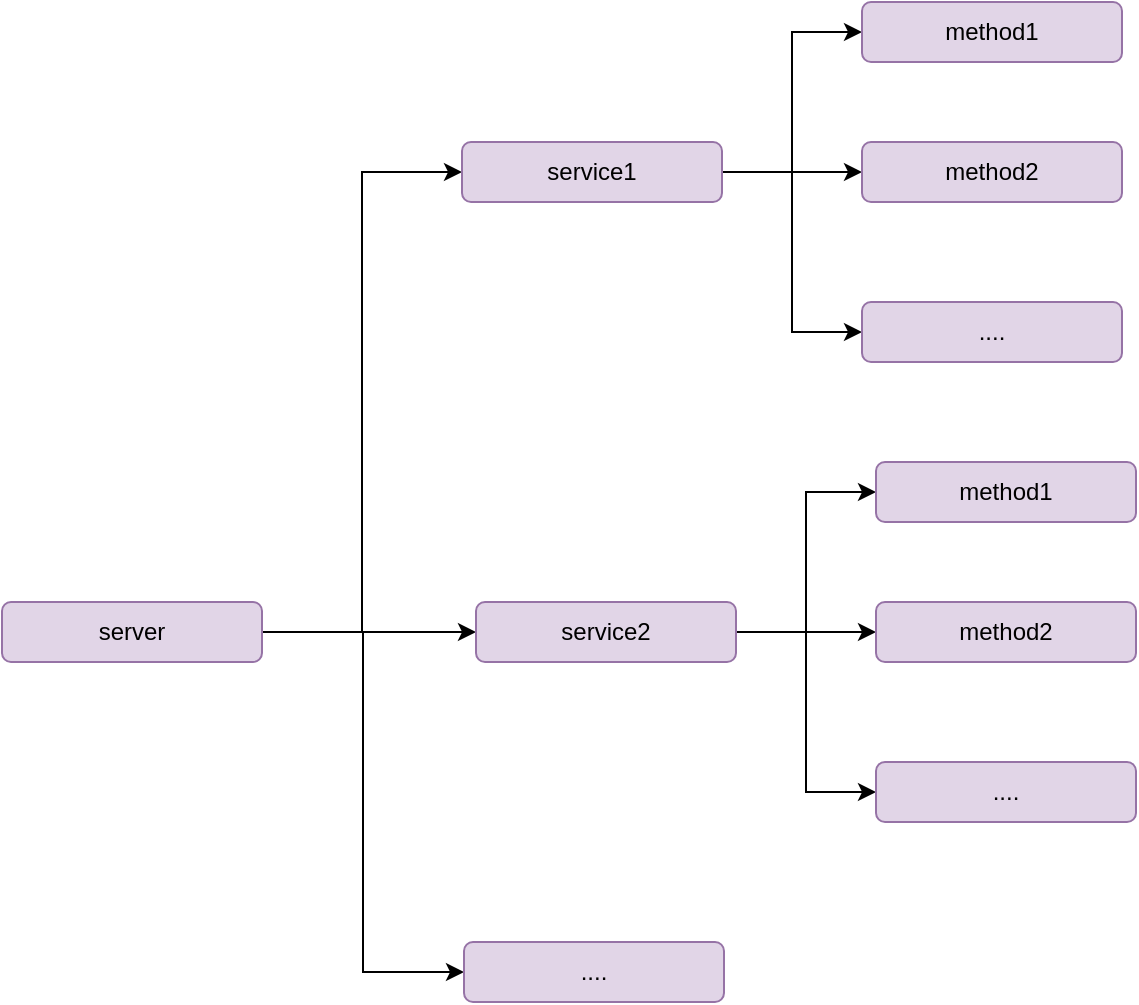 <mxfile version="20.3.0" type="device"><diagram id="iPh8n1ULfeGAvS4Ir4Yt" name="第 1 页"><mxGraphModel dx="1106" dy="816" grid="1" gridSize="10" guides="1" tooltips="1" connect="1" arrows="1" fold="1" page="1" pageScale="1" pageWidth="827" pageHeight="1169" math="0" shadow="0"><root><mxCell id="0"/><mxCell id="1" parent="0"/><mxCell id="-DMWkP5DTZyVMwxAbyjT-11" value="" style="edgeStyle=orthogonalEdgeStyle;rounded=0;orthogonalLoop=1;jettySize=auto;html=1;" edge="1" parent="1" source="-DMWkP5DTZyVMwxAbyjT-1" target="-DMWkP5DTZyVMwxAbyjT-6"><mxGeometry relative="1" as="geometry"/></mxCell><mxCell id="-DMWkP5DTZyVMwxAbyjT-12" style="edgeStyle=orthogonalEdgeStyle;rounded=0;orthogonalLoop=1;jettySize=auto;html=1;entryX=0;entryY=0.5;entryDx=0;entryDy=0;" edge="1" parent="1" source="-DMWkP5DTZyVMwxAbyjT-1" target="-DMWkP5DTZyVMwxAbyjT-2"><mxGeometry relative="1" as="geometry"/></mxCell><mxCell id="-DMWkP5DTZyVMwxAbyjT-13" style="edgeStyle=orthogonalEdgeStyle;rounded=0;orthogonalLoop=1;jettySize=auto;html=1;entryX=0;entryY=0.5;entryDx=0;entryDy=0;" edge="1" parent="1" source="-DMWkP5DTZyVMwxAbyjT-1" target="-DMWkP5DTZyVMwxAbyjT-10"><mxGeometry relative="1" as="geometry"/></mxCell><mxCell id="-DMWkP5DTZyVMwxAbyjT-1" value="server" style="rounded=1;whiteSpace=wrap;html=1;fillColor=#e1d5e7;strokeColor=#9673a6;" vertex="1" parent="1"><mxGeometry x="40" y="670" width="130" height="30" as="geometry"/></mxCell><mxCell id="-DMWkP5DTZyVMwxAbyjT-14" value="" style="edgeStyle=orthogonalEdgeStyle;rounded=0;orthogonalLoop=1;jettySize=auto;html=1;" edge="1" parent="1" source="-DMWkP5DTZyVMwxAbyjT-2" target="-DMWkP5DTZyVMwxAbyjT-5"><mxGeometry relative="1" as="geometry"/></mxCell><mxCell id="-DMWkP5DTZyVMwxAbyjT-18" style="edgeStyle=orthogonalEdgeStyle;rounded=0;orthogonalLoop=1;jettySize=auto;html=1;entryX=0;entryY=0.5;entryDx=0;entryDy=0;" edge="1" parent="1" source="-DMWkP5DTZyVMwxAbyjT-2" target="-DMWkP5DTZyVMwxAbyjT-3"><mxGeometry relative="1" as="geometry"/></mxCell><mxCell id="-DMWkP5DTZyVMwxAbyjT-19" style="edgeStyle=orthogonalEdgeStyle;rounded=0;orthogonalLoop=1;jettySize=auto;html=1;entryX=0;entryY=0.5;entryDx=0;entryDy=0;" edge="1" parent="1" source="-DMWkP5DTZyVMwxAbyjT-2" target="-DMWkP5DTZyVMwxAbyjT-4"><mxGeometry relative="1" as="geometry"/></mxCell><mxCell id="-DMWkP5DTZyVMwxAbyjT-2" value="service1" style="rounded=1;whiteSpace=wrap;html=1;fillColor=#e1d5e7;strokeColor=#9673a6;" vertex="1" parent="1"><mxGeometry x="270" y="440" width="130" height="30" as="geometry"/></mxCell><mxCell id="-DMWkP5DTZyVMwxAbyjT-3" value="method1" style="rounded=1;whiteSpace=wrap;html=1;fillColor=#e1d5e7;strokeColor=#9673a6;" vertex="1" parent="1"><mxGeometry x="470" y="370" width="130" height="30" as="geometry"/></mxCell><mxCell id="-DMWkP5DTZyVMwxAbyjT-4" value="...." style="rounded=1;whiteSpace=wrap;html=1;fillColor=#e1d5e7;strokeColor=#9673a6;" vertex="1" parent="1"><mxGeometry x="470" y="520" width="130" height="30" as="geometry"/></mxCell><mxCell id="-DMWkP5DTZyVMwxAbyjT-5" value="method2" style="rounded=1;whiteSpace=wrap;html=1;fillColor=#e1d5e7;strokeColor=#9673a6;" vertex="1" parent="1"><mxGeometry x="470" y="440" width="130" height="30" as="geometry"/></mxCell><mxCell id="-DMWkP5DTZyVMwxAbyjT-15" value="" style="edgeStyle=orthogonalEdgeStyle;rounded=0;orthogonalLoop=1;jettySize=auto;html=1;" edge="1" parent="1" source="-DMWkP5DTZyVMwxAbyjT-6" target="-DMWkP5DTZyVMwxAbyjT-9"><mxGeometry relative="1" as="geometry"/></mxCell><mxCell id="-DMWkP5DTZyVMwxAbyjT-16" style="edgeStyle=orthogonalEdgeStyle;rounded=0;orthogonalLoop=1;jettySize=auto;html=1;entryX=0;entryY=0.5;entryDx=0;entryDy=0;" edge="1" parent="1" source="-DMWkP5DTZyVMwxAbyjT-6" target="-DMWkP5DTZyVMwxAbyjT-7"><mxGeometry relative="1" as="geometry"/></mxCell><mxCell id="-DMWkP5DTZyVMwxAbyjT-17" style="edgeStyle=orthogonalEdgeStyle;rounded=0;orthogonalLoop=1;jettySize=auto;html=1;entryX=0;entryY=0.5;entryDx=0;entryDy=0;" edge="1" parent="1" source="-DMWkP5DTZyVMwxAbyjT-6" target="-DMWkP5DTZyVMwxAbyjT-8"><mxGeometry relative="1" as="geometry"/></mxCell><mxCell id="-DMWkP5DTZyVMwxAbyjT-6" value="service2" style="rounded=1;whiteSpace=wrap;html=1;fillColor=#e1d5e7;strokeColor=#9673a6;" vertex="1" parent="1"><mxGeometry x="277" y="670" width="130" height="30" as="geometry"/></mxCell><mxCell id="-DMWkP5DTZyVMwxAbyjT-7" value="method1" style="rounded=1;whiteSpace=wrap;html=1;fillColor=#e1d5e7;strokeColor=#9673a6;" vertex="1" parent="1"><mxGeometry x="477" y="600" width="130" height="30" as="geometry"/></mxCell><mxCell id="-DMWkP5DTZyVMwxAbyjT-8" value="...." style="rounded=1;whiteSpace=wrap;html=1;fillColor=#e1d5e7;strokeColor=#9673a6;" vertex="1" parent="1"><mxGeometry x="477" y="750" width="130" height="30" as="geometry"/></mxCell><mxCell id="-DMWkP5DTZyVMwxAbyjT-9" value="method2" style="rounded=1;whiteSpace=wrap;html=1;fillColor=#e1d5e7;strokeColor=#9673a6;" vertex="1" parent="1"><mxGeometry x="477" y="670" width="130" height="30" as="geometry"/></mxCell><mxCell id="-DMWkP5DTZyVMwxAbyjT-10" value="...." style="rounded=1;whiteSpace=wrap;html=1;fillColor=#e1d5e7;strokeColor=#9673a6;" vertex="1" parent="1"><mxGeometry x="271" y="840" width="130" height="30" as="geometry"/></mxCell></root></mxGraphModel></diagram></mxfile>